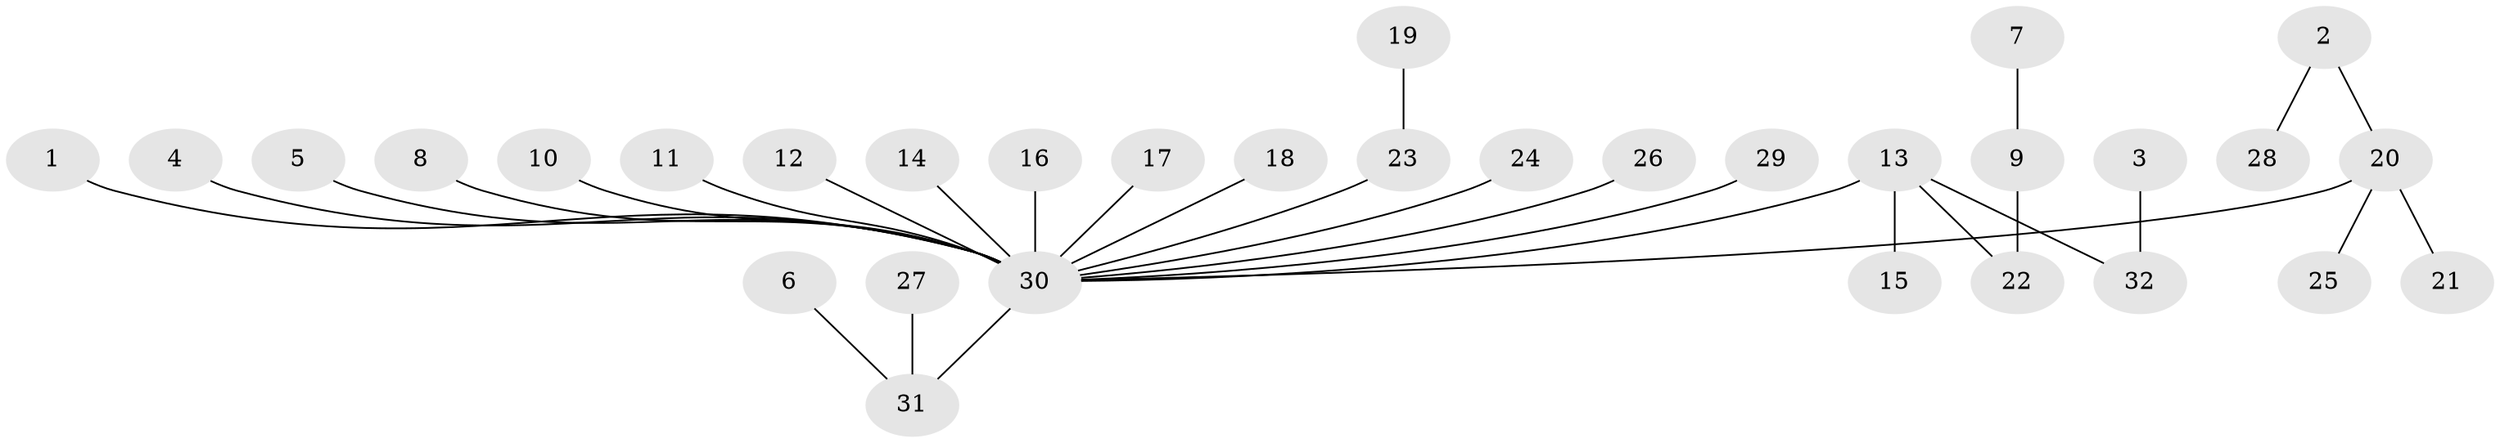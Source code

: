 // original degree distribution, {1: 0.6451612903225806, 20: 0.016129032258064516, 5: 0.03225806451612903, 3: 0.0967741935483871, 2: 0.14516129032258066, 4: 0.06451612903225806}
// Generated by graph-tools (version 1.1) at 2025/49/03/09/25 03:49:58]
// undirected, 32 vertices, 31 edges
graph export_dot {
graph [start="1"]
  node [color=gray90,style=filled];
  1;
  2;
  3;
  4;
  5;
  6;
  7;
  8;
  9;
  10;
  11;
  12;
  13;
  14;
  15;
  16;
  17;
  18;
  19;
  20;
  21;
  22;
  23;
  24;
  25;
  26;
  27;
  28;
  29;
  30;
  31;
  32;
  1 -- 30 [weight=1.0];
  2 -- 20 [weight=1.0];
  2 -- 28 [weight=1.0];
  3 -- 32 [weight=1.0];
  4 -- 30 [weight=1.0];
  5 -- 30 [weight=1.0];
  6 -- 31 [weight=1.0];
  7 -- 9 [weight=1.0];
  8 -- 30 [weight=1.0];
  9 -- 22 [weight=1.0];
  10 -- 30 [weight=1.0];
  11 -- 30 [weight=1.0];
  12 -- 30 [weight=1.0];
  13 -- 15 [weight=1.0];
  13 -- 22 [weight=1.0];
  13 -- 30 [weight=1.0];
  13 -- 32 [weight=1.0];
  14 -- 30 [weight=1.0];
  16 -- 30 [weight=1.0];
  17 -- 30 [weight=1.0];
  18 -- 30 [weight=1.0];
  19 -- 23 [weight=1.0];
  20 -- 21 [weight=1.0];
  20 -- 25 [weight=1.0];
  20 -- 30 [weight=1.0];
  23 -- 30 [weight=1.0];
  24 -- 30 [weight=1.0];
  26 -- 30 [weight=1.0];
  27 -- 31 [weight=1.0];
  29 -- 30 [weight=1.0];
  30 -- 31 [weight=1.0];
}

